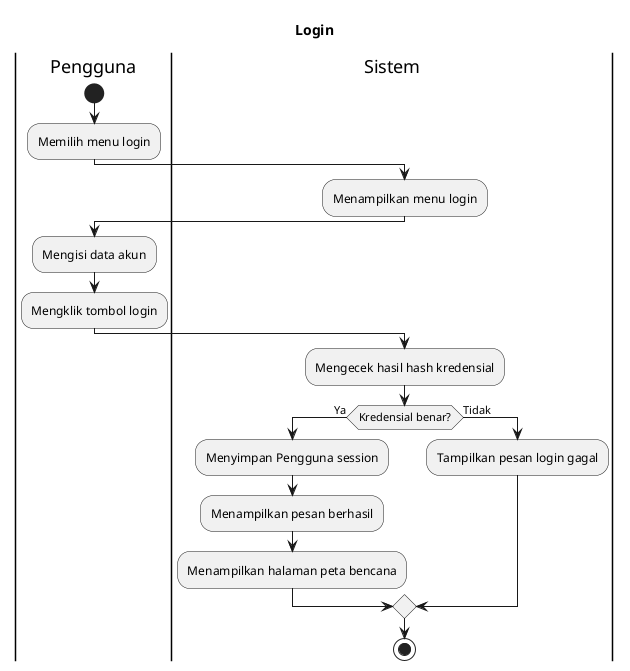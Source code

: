 @startuml Login
!pragma useVerticalIf on

title Login

|Pengguna|
start
:Memilih menu login;

|Sistem|
:Menampilkan menu login;

|Pengguna|
:Mengisi data akun;
:Mengklik tombol login;

|Sistem|
:Mengecek hasil hash kredensial;
if (Kredensial benar?) then (Ya)
  :Menyimpan Pengguna session;
  :Menampilkan pesan berhasil;
  :Menampilkan halaman peta bencana;
else (Tidak)
  :Tampilkan pesan login gagal;
endif 

stop
@enduml